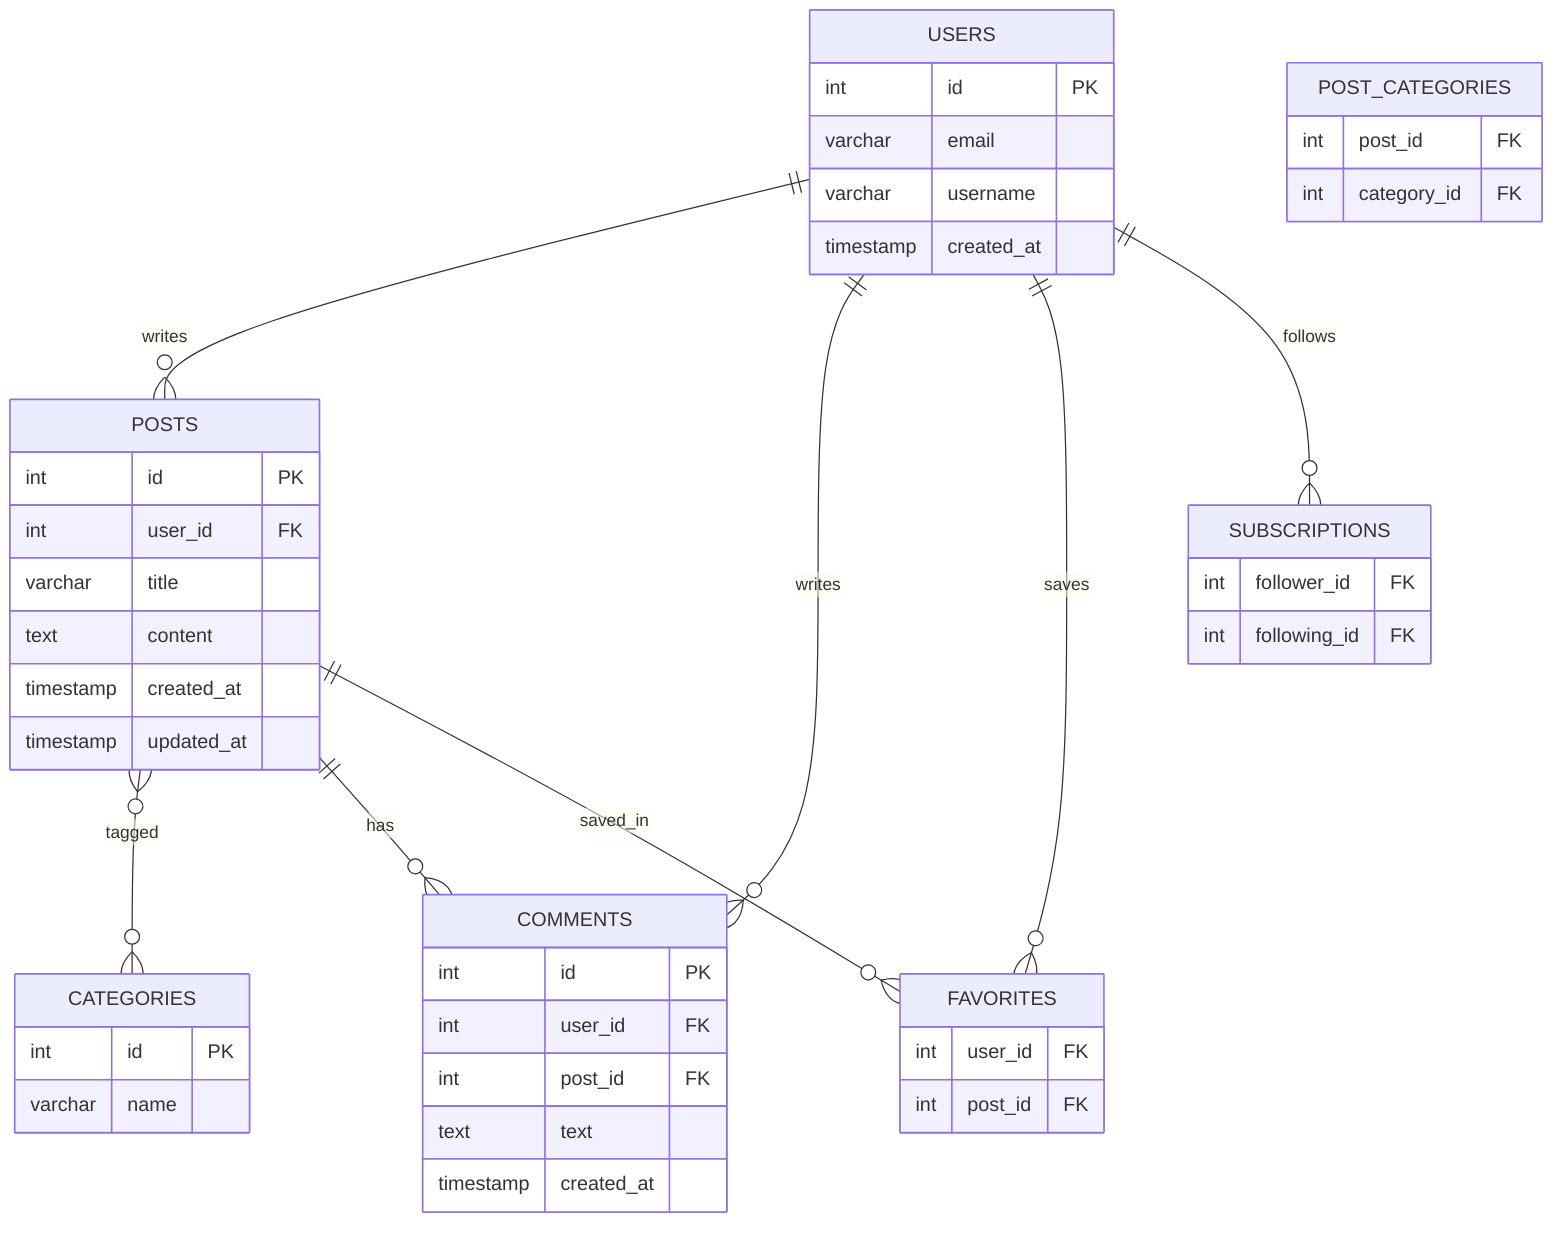 erDiagram
    USERS {
        int id PK
        varchar email
        varchar username
        timestamp created_at
    }
    POSTS {
        int id PK
        int user_id FK
        varchar title
        text content
        timestamp created_at
        timestamp updated_at
    }
    CATEGORIES {
        int id PK
        varchar name
    }
    POST_CATEGORIES {
        int post_id FK
        int category_id FK
    }
    FAVORITES {
        int user_id FK
        int post_id FK
    }
    COMMENTS {
        int id PK
        int user_id FK
        int post_id FK
        text text
        timestamp created_at
    }
    SUBSCRIPTIONS {
        int follower_id FK
        int following_id FK
    }

    USERS ||--o{ POSTS : "writes"
    POSTS }o--o{ CATEGORIES : "tagged"
    POSTS ||--o{ COMMENTS : "has"
    USERS ||--o{ COMMENTS : "writes"
    USERS ||--o{ FAVORITES : "saves"
    POSTS ||--o{ FAVORITES : "saved_in"
    USERS ||--o{ SUBSCRIPTIONS : "follows"